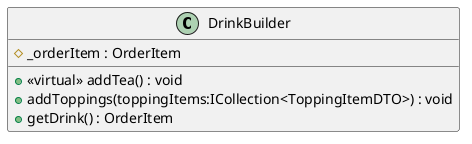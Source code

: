 @startuml
class DrinkBuilder {
    # _orderItem : OrderItem
    + <<virtual>> addTea() : void
    + addToppings(toppingItems:ICollection<ToppingItemDTO>) : void
    + getDrink() : OrderItem
}
@enduml
